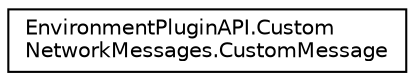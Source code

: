 digraph "Graphical Class Hierarchy"
{
  edge [fontname="Helvetica",fontsize="10",labelfontname="Helvetica",labelfontsize="10"];
  node [fontname="Helvetica",fontsize="10",shape=record];
  rankdir="LR";
  Node1 [label="EnvironmentPluginAPI.Custom\lNetworkMessages.CustomMessage",height=0.2,width=0.4,color="black", fillcolor="white", style="filled",URL="$interface_environment_plugin_a_p_i_1_1_custom_network_messages_1_1_custom_message.html"];
}
